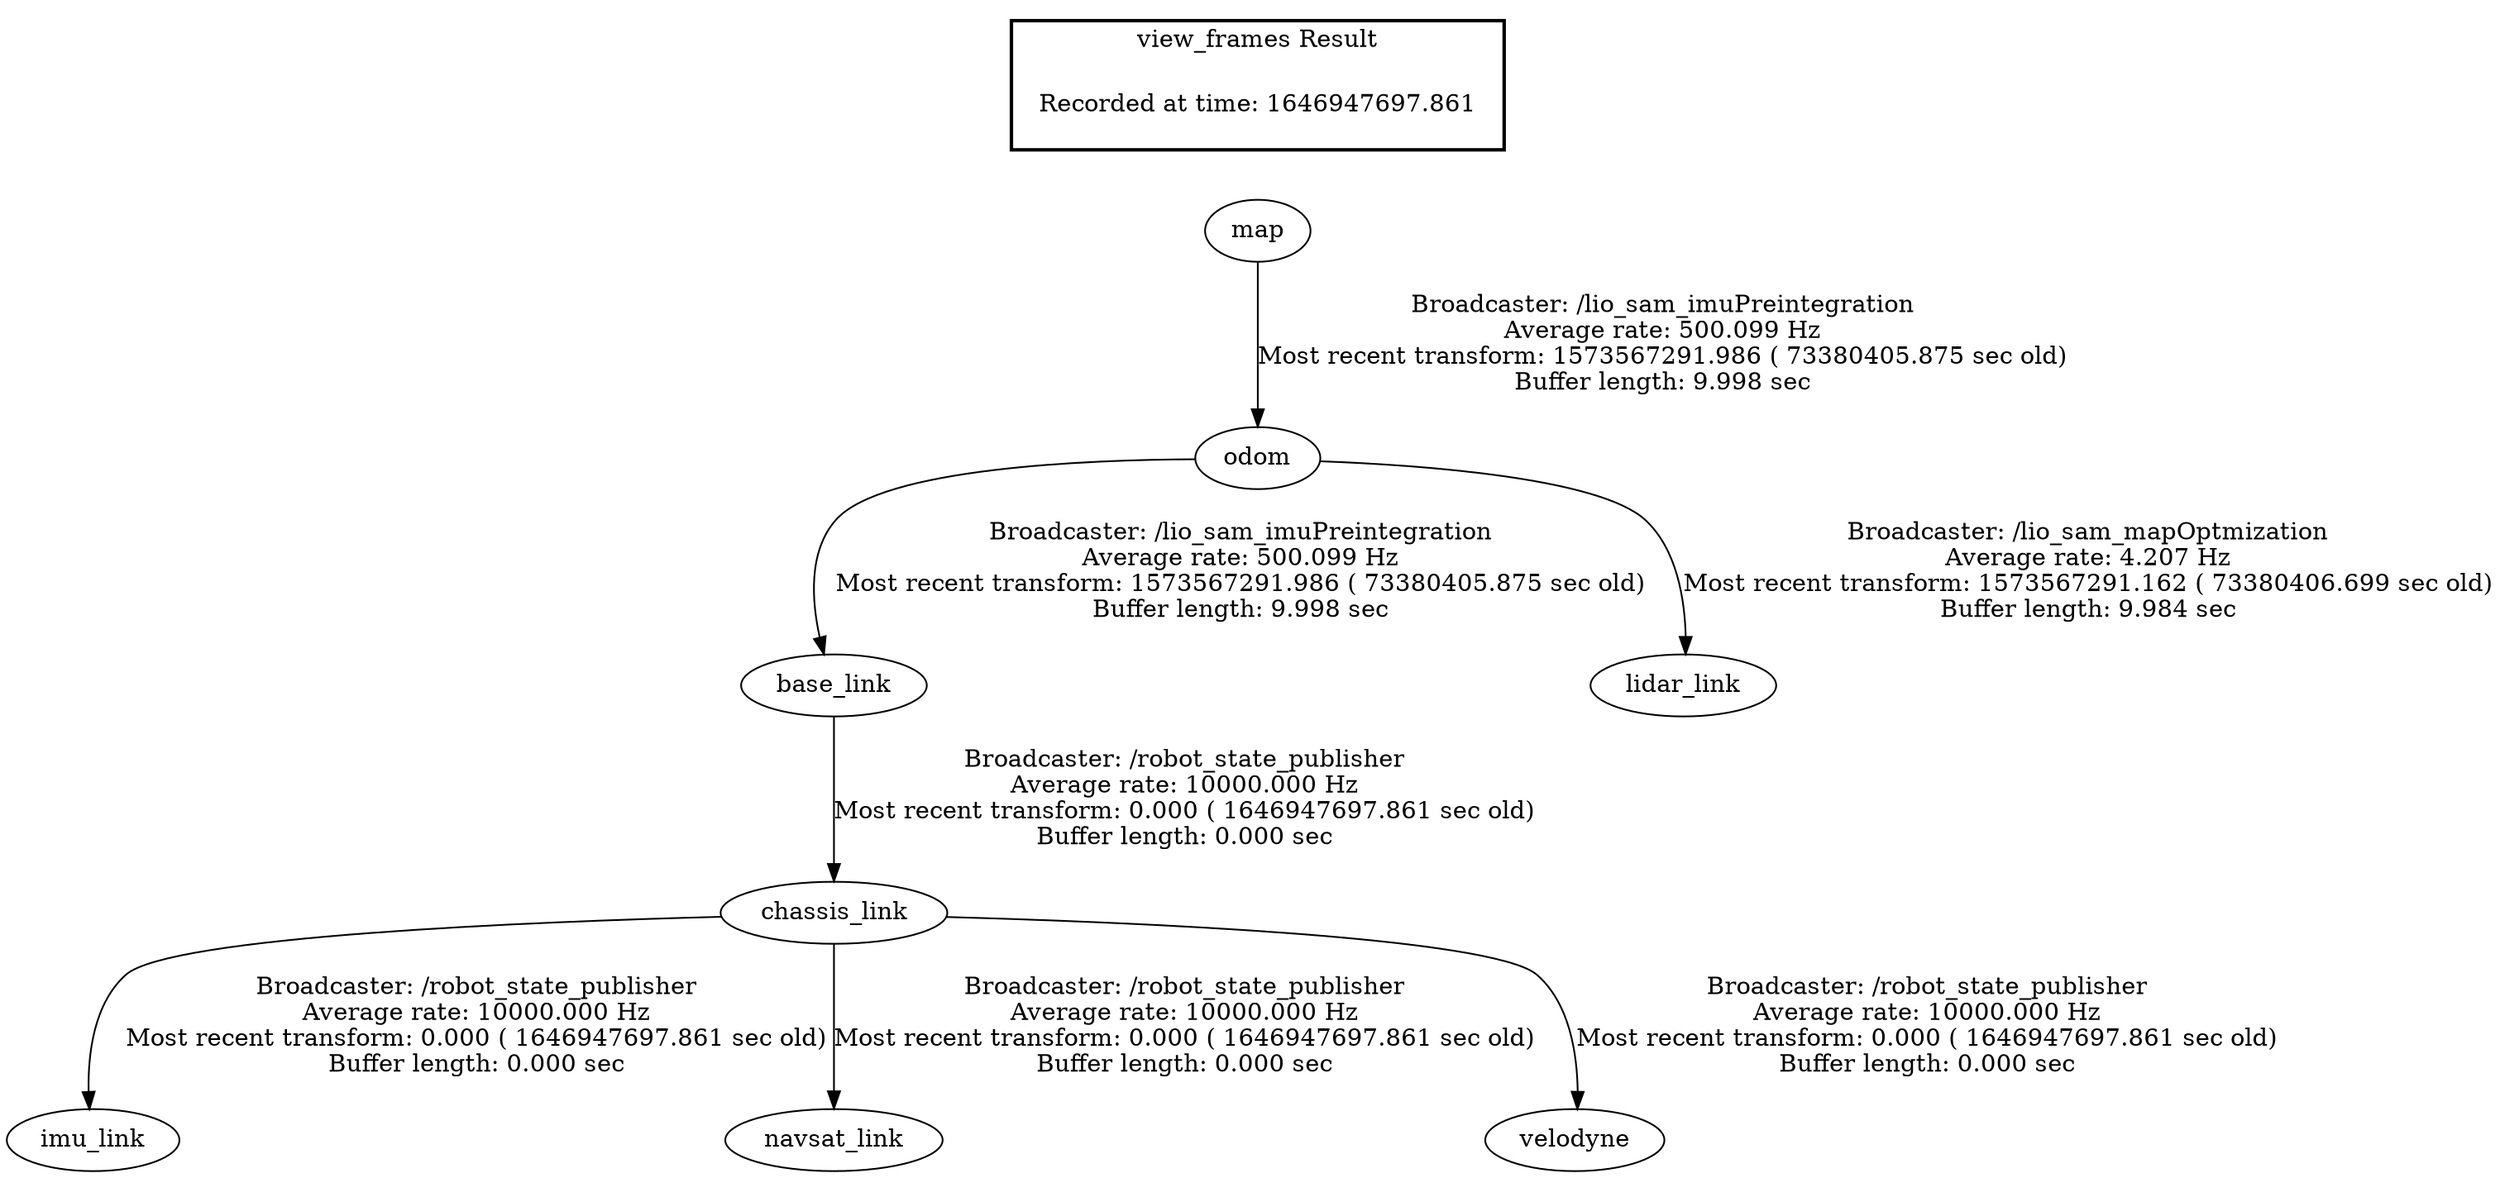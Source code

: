 digraph G {
"base_link" -> "chassis_link"[label="Broadcaster: /robot_state_publisher\nAverage rate: 10000.000 Hz\nMost recent transform: 0.000 ( 1646947697.861 sec old)\nBuffer length: 0.000 sec\n"];
"odom" -> "base_link"[label="Broadcaster: /lio_sam_imuPreintegration\nAverage rate: 500.099 Hz\nMost recent transform: 1573567291.986 ( 73380405.875 sec old)\nBuffer length: 9.998 sec\n"];
"chassis_link" -> "imu_link"[label="Broadcaster: /robot_state_publisher\nAverage rate: 10000.000 Hz\nMost recent transform: 0.000 ( 1646947697.861 sec old)\nBuffer length: 0.000 sec\n"];
"chassis_link" -> "navsat_link"[label="Broadcaster: /robot_state_publisher\nAverage rate: 10000.000 Hz\nMost recent transform: 0.000 ( 1646947697.861 sec old)\nBuffer length: 0.000 sec\n"];
"chassis_link" -> "velodyne"[label="Broadcaster: /robot_state_publisher\nAverage rate: 10000.000 Hz\nMost recent transform: 0.000 ( 1646947697.861 sec old)\nBuffer length: 0.000 sec\n"];
"map" -> "odom"[label="Broadcaster: /lio_sam_imuPreintegration\nAverage rate: 500.099 Hz\nMost recent transform: 1573567291.986 ( 73380405.875 sec old)\nBuffer length: 9.998 sec\n"];
"odom" -> "lidar_link"[label="Broadcaster: /lio_sam_mapOptmization\nAverage rate: 4.207 Hz\nMost recent transform: 1573567291.162 ( 73380406.699 sec old)\nBuffer length: 9.984 sec\n"];
edge [style=invis];
 subgraph cluster_legend { style=bold; color=black; label ="view_frames Result";
"Recorded at time: 1646947697.861"[ shape=plaintext ] ;
 }->"map";
}